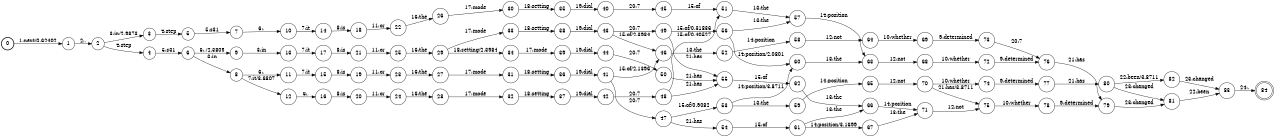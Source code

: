 digraph FST {
rankdir = LR;
size = "8.5,11";
label = "";
center = 1;
orientation = Portrait;
ranksep = "0.4";
nodesep = "0.25";
0 [label = "0", shape = circle, style = bold, fontsize = 14]
	0 -> 1 [label = "1:next/0.62402", fontsize = 14];
1 [label = "1", shape = circle, style = solid, fontsize = 14]
	1 -> 2 [label = "2:,", fontsize = 14];
2 [label = "2", shape = circle, style = solid, fontsize = 14]
	2 -> 3 [label = "3:in/2.9873", fontsize = 14];
	2 -> 4 [label = "4:step", fontsize = 14];
3 [label = "3", shape = circle, style = solid, fontsize = 14]
	3 -> 5 [label = "4:step", fontsize = 14];
4 [label = "4", shape = circle, style = solid, fontsize = 14]
	4 -> 6 [label = "5:s31", fontsize = 14];
5 [label = "5", shape = circle, style = solid, fontsize = 14]
	5 -> 7 [label = "5:s31", fontsize = 14];
6 [label = "6", shape = circle, style = solid, fontsize = 14]
	6 -> 9 [label = "6:,/2.3809", fontsize = 14];
	6 -> 8 [label = "3:in", fontsize = 14];
7 [label = "7", shape = circle, style = solid, fontsize = 14]
	7 -> 10 [label = "6:,", fontsize = 14];
8 [label = "8", shape = circle, style = solid, fontsize = 14]
	8 -> 11 [label = "6:,", fontsize = 14];
	8 -> 12 [label = "7:it/3.6807", fontsize = 14];
9 [label = "9", shape = circle, style = solid, fontsize = 14]
	9 -> 13 [label = "3:in", fontsize = 14];
10 [label = "10", shape = circle, style = solid, fontsize = 14]
	10 -> 14 [label = "7:it", fontsize = 14];
11 [label = "11", shape = circle, style = solid, fontsize = 14]
	11 -> 15 [label = "7:it", fontsize = 14];
12 [label = "12", shape = circle, style = solid, fontsize = 14]
	12 -> 16 [label = "6:,", fontsize = 14];
13 [label = "13", shape = circle, style = solid, fontsize = 14]
	13 -> 17 [label = "7:it", fontsize = 14];
14 [label = "14", shape = circle, style = solid, fontsize = 14]
	14 -> 18 [label = "8:is", fontsize = 14];
15 [label = "15", shape = circle, style = solid, fontsize = 14]
	15 -> 19 [label = "8:is", fontsize = 14];
16 [label = "16", shape = circle, style = solid, fontsize = 14]
	16 -> 20 [label = "8:is", fontsize = 14];
17 [label = "17", shape = circle, style = solid, fontsize = 14]
	17 -> 21 [label = "8:is", fontsize = 14];
18 [label = "18", shape = circle, style = solid, fontsize = 14]
	18 -> 22 [label = "11:or", fontsize = 14];
19 [label = "19", shape = circle, style = solid, fontsize = 14]
	19 -> 23 [label = "11:or", fontsize = 14];
20 [label = "20", shape = circle, style = solid, fontsize = 14]
	20 -> 24 [label = "11:or", fontsize = 14];
21 [label = "21", shape = circle, style = solid, fontsize = 14]
	21 -> 25 [label = "11:or", fontsize = 14];
22 [label = "22", shape = circle, style = solid, fontsize = 14]
	22 -> 26 [label = "16:the", fontsize = 14];
23 [label = "23", shape = circle, style = solid, fontsize = 14]
	23 -> 27 [label = "16:the", fontsize = 14];
24 [label = "24", shape = circle, style = solid, fontsize = 14]
	24 -> 28 [label = "16:the", fontsize = 14];
25 [label = "25", shape = circle, style = solid, fontsize = 14]
	25 -> 29 [label = "16:the", fontsize = 14];
26 [label = "26", shape = circle, style = solid, fontsize = 14]
	26 -> 30 [label = "17:mode", fontsize = 14];
27 [label = "27", shape = circle, style = solid, fontsize = 14]
	27 -> 31 [label = "17:mode", fontsize = 14];
28 [label = "28", shape = circle, style = solid, fontsize = 14]
	28 -> 32 [label = "17:mode", fontsize = 14];
29 [label = "29", shape = circle, style = solid, fontsize = 14]
	29 -> 33 [label = "17:mode", fontsize = 14];
	29 -> 34 [label = "18:setting/2.3984", fontsize = 14];
30 [label = "30", shape = circle, style = solid, fontsize = 14]
	30 -> 35 [label = "18:setting", fontsize = 14];
31 [label = "31", shape = circle, style = solid, fontsize = 14]
	31 -> 36 [label = "18:setting", fontsize = 14];
32 [label = "32", shape = circle, style = solid, fontsize = 14]
	32 -> 37 [label = "18:setting", fontsize = 14];
33 [label = "33", shape = circle, style = solid, fontsize = 14]
	33 -> 38 [label = "18:setting", fontsize = 14];
34 [label = "34", shape = circle, style = solid, fontsize = 14]
	34 -> 39 [label = "17:mode", fontsize = 14];
35 [label = "35", shape = circle, style = solid, fontsize = 14]
	35 -> 40 [label = "19:dial", fontsize = 14];
36 [label = "36", shape = circle, style = solid, fontsize = 14]
	36 -> 41 [label = "19:dial", fontsize = 14];
37 [label = "37", shape = circle, style = solid, fontsize = 14]
	37 -> 42 [label = "19:dial", fontsize = 14];
38 [label = "38", shape = circle, style = solid, fontsize = 14]
	38 -> 43 [label = "19:dial", fontsize = 14];
39 [label = "39", shape = circle, style = solid, fontsize = 14]
	39 -> 44 [label = "19:dial", fontsize = 14];
40 [label = "40", shape = circle, style = solid, fontsize = 14]
	40 -> 45 [label = "20:7", fontsize = 14];
41 [label = "41", shape = circle, style = solid, fontsize = 14]
	41 -> 46 [label = "15:of/2.1396", fontsize = 14];
	41 -> 47 [label = "20:7", fontsize = 14];
42 [label = "42", shape = circle, style = solid, fontsize = 14]
	42 -> 48 [label = "20:7", fontsize = 14];
43 [label = "43", shape = circle, style = solid, fontsize = 14]
	43 -> 46 [label = "15:of/2.3984", fontsize = 14];
	43 -> 49 [label = "20:7", fontsize = 14];
44 [label = "44", shape = circle, style = solid, fontsize = 14]
	44 -> 50 [label = "20:7", fontsize = 14];
45 [label = "45", shape = circle, style = solid, fontsize = 14]
	45 -> 51 [label = "15:of", fontsize = 14];
46 [label = "46", shape = circle, style = solid, fontsize = 14]
	46 -> 52 [label = "13:the", fontsize = 14];
47 [label = "47", shape = circle, style = solid, fontsize = 14]
	47 -> 53 [label = "15:of/0.9082", fontsize = 14];
	47 -> 54 [label = "21:has", fontsize = 14];
48 [label = "48", shape = circle, style = solid, fontsize = 14]
	48 -> 51 [label = "15:of/0.40527", fontsize = 14];
	48 -> 55 [label = "21:has", fontsize = 14];
49 [label = "49", shape = circle, style = solid, fontsize = 14]
	49 -> 56 [label = "15:of/0.31836", fontsize = 14];
	49 -> 55 [label = "21:has", fontsize = 14];
50 [label = "50", shape = circle, style = solid, fontsize = 14]
	50 -> 55 [label = "21:has", fontsize = 14];
51 [label = "51", shape = circle, style = solid, fontsize = 14]
	51 -> 57 [label = "13:the", fontsize = 14];
52 [label = "52", shape = circle, style = solid, fontsize = 14]
	52 -> 58 [label = "14:position", fontsize = 14];
53 [label = "53", shape = circle, style = solid, fontsize = 14]
	53 -> 60 [label = "14:position/3.8711", fontsize = 14];
	53 -> 59 [label = "13:the", fontsize = 14];
54 [label = "54", shape = circle, style = solid, fontsize = 14]
	54 -> 61 [label = "15:of", fontsize = 14];
55 [label = "55", shape = circle, style = solid, fontsize = 14]
	55 -> 62 [label = "15:of", fontsize = 14];
56 [label = "56", shape = circle, style = solid, fontsize = 14]
	56 -> 60 [label = "14:position/2.0801", fontsize = 14];
	56 -> 57 [label = "13:the", fontsize = 14];
57 [label = "57", shape = circle, style = solid, fontsize = 14]
	57 -> 63 [label = "14:position", fontsize = 14];
58 [label = "58", shape = circle, style = solid, fontsize = 14]
	58 -> 64 [label = "12:not", fontsize = 14];
59 [label = "59", shape = circle, style = solid, fontsize = 14]
	59 -> 65 [label = "14:position", fontsize = 14];
60 [label = "60", shape = circle, style = solid, fontsize = 14]
	60 -> 63 [label = "13:the", fontsize = 14];
61 [label = "61", shape = circle, style = solid, fontsize = 14]
	61 -> 67 [label = "14:position/3.1699", fontsize = 14];
	61 -> 66 [label = "13:the", fontsize = 14];
62 [label = "62", shape = circle, style = solid, fontsize = 14]
	62 -> 66 [label = "13:the", fontsize = 14];
63 [label = "63", shape = circle, style = solid, fontsize = 14]
	63 -> 68 [label = "12:not", fontsize = 14];
64 [label = "64", shape = circle, style = solid, fontsize = 14]
	64 -> 69 [label = "10:whether", fontsize = 14];
65 [label = "65", shape = circle, style = solid, fontsize = 14]
	65 -> 70 [label = "12:not", fontsize = 14];
66 [label = "66", shape = circle, style = solid, fontsize = 14]
	66 -> 71 [label = "14:position", fontsize = 14];
67 [label = "67", shape = circle, style = solid, fontsize = 14]
	67 -> 71 [label = "13:the", fontsize = 14];
68 [label = "68", shape = circle, style = solid, fontsize = 14]
	68 -> 72 [label = "10:whether", fontsize = 14];
69 [label = "69", shape = circle, style = solid, fontsize = 14]
	69 -> 73 [label = "9:determined", fontsize = 14];
70 [label = "70", shape = circle, style = solid, fontsize = 14]
	70 -> 74 [label = "10:whether", fontsize = 14];
	70 -> 75 [label = "21:has/3.8711", fontsize = 14];
71 [label = "71", shape = circle, style = solid, fontsize = 14]
	71 -> 75 [label = "12:not", fontsize = 14];
72 [label = "72", shape = circle, style = solid, fontsize = 14]
	72 -> 76 [label = "9:determined", fontsize = 14];
73 [label = "73", shape = circle, style = solid, fontsize = 14]
	73 -> 76 [label = "20:7", fontsize = 14];
74 [label = "74", shape = circle, style = solid, fontsize = 14]
	74 -> 77 [label = "9:determined", fontsize = 14];
75 [label = "75", shape = circle, style = solid, fontsize = 14]
	75 -> 78 [label = "10:whether", fontsize = 14];
76 [label = "76", shape = circle, style = solid, fontsize = 14]
	76 -> 79 [label = "21:has", fontsize = 14];
77 [label = "77", shape = circle, style = solid, fontsize = 14]
	77 -> 80 [label = "21:has", fontsize = 14];
78 [label = "78", shape = circle, style = solid, fontsize = 14]
	78 -> 79 [label = "9:determined", fontsize = 14];
79 [label = "79", shape = circle, style = solid, fontsize = 14]
	79 -> 81 [label = "23:changed", fontsize = 14];
80 [label = "80", shape = circle, style = solid, fontsize = 14]
	80 -> 82 [label = "22:been/3.8711", fontsize = 14];
	80 -> 81 [label = "23:changed", fontsize = 14];
81 [label = "81", shape = circle, style = solid, fontsize = 14]
	81 -> 83 [label = "22:been", fontsize = 14];
82 [label = "82", shape = circle, style = solid, fontsize = 14]
	82 -> 83 [label = "23:changed", fontsize = 14];
83 [label = "83", shape = circle, style = solid, fontsize = 14]
	83 -> 84 [label = "24:.", fontsize = 14];
84 [label = "84", shape = doublecircle, style = solid, fontsize = 14]
}
